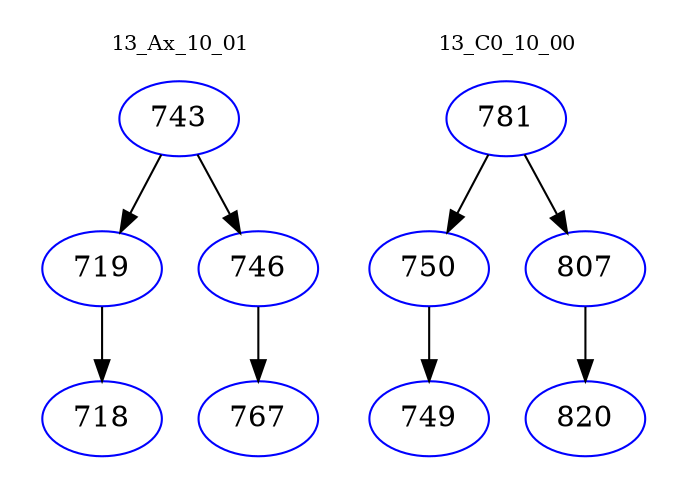 digraph{
subgraph cluster_0 {
color = white
label = "13_Ax_10_01";
fontsize=10;
T0_743 [label="743", color="blue"]
T0_743 -> T0_719 [color="black"]
T0_719 [label="719", color="blue"]
T0_719 -> T0_718 [color="black"]
T0_718 [label="718", color="blue"]
T0_743 -> T0_746 [color="black"]
T0_746 [label="746", color="blue"]
T0_746 -> T0_767 [color="black"]
T0_767 [label="767", color="blue"]
}
subgraph cluster_1 {
color = white
label = "13_C0_10_00";
fontsize=10;
T1_781 [label="781", color="blue"]
T1_781 -> T1_750 [color="black"]
T1_750 [label="750", color="blue"]
T1_750 -> T1_749 [color="black"]
T1_749 [label="749", color="blue"]
T1_781 -> T1_807 [color="black"]
T1_807 [label="807", color="blue"]
T1_807 -> T1_820 [color="black"]
T1_820 [label="820", color="blue"]
}
}
